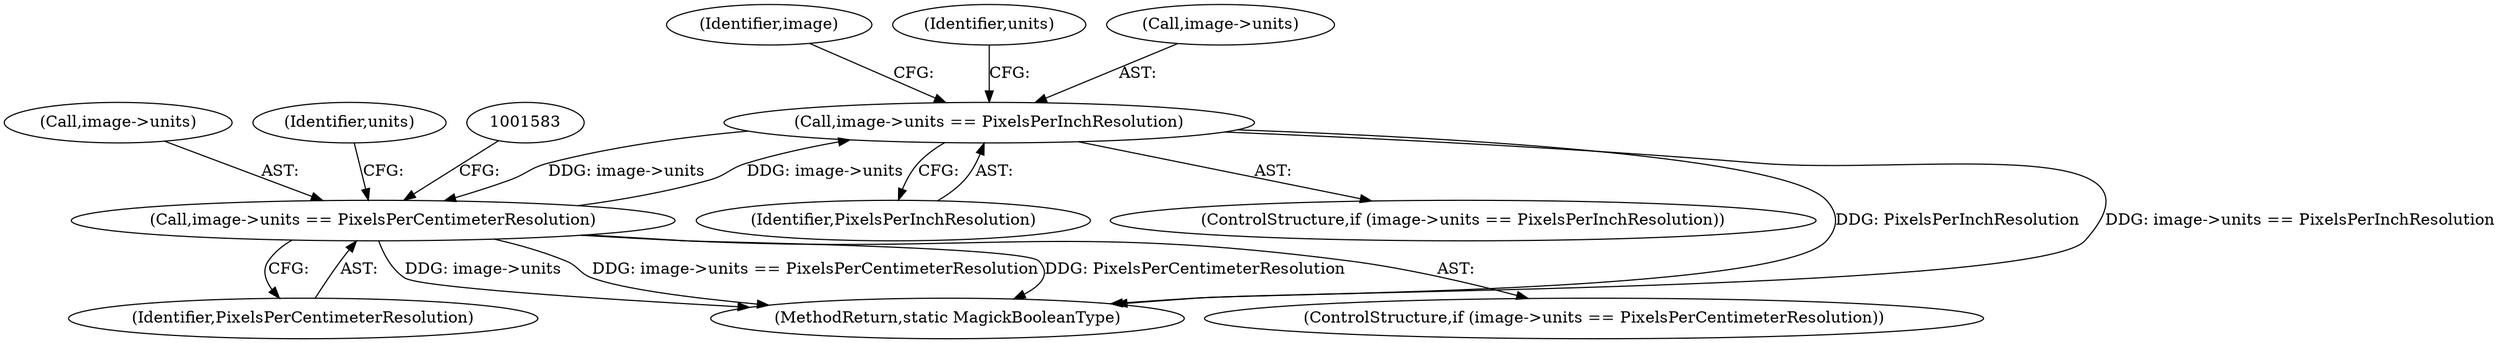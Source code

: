 digraph "0_ImageMagick6_3c53413eb544cc567309b4c86485eae43e956112@pointer" {
"1001565" [label="(Call,image->units == PixelsPerInchResolution)"];
"1001574" [label="(Call,image->units == PixelsPerCentimeterResolution)"];
"1001565" [label="(Call,image->units == PixelsPerInchResolution)"];
"1001574" [label="(Call,image->units == PixelsPerCentimeterResolution)"];
"1001565" [label="(Call,image->units == PixelsPerInchResolution)"];
"1001576" [label="(Identifier,image)"];
"1001575" [label="(Call,image->units)"];
"1001569" [label="(Identifier,PixelsPerInchResolution)"];
"1001578" [label="(Identifier,PixelsPerCentimeterResolution)"];
"1001571" [label="(Identifier,units)"];
"1001566" [label="(Call,image->units)"];
"1002936" [label="(MethodReturn,static MagickBooleanType)"];
"1001564" [label="(ControlStructure,if (image->units == PixelsPerInchResolution))"];
"1001573" [label="(ControlStructure,if (image->units == PixelsPerCentimeterResolution))"];
"1001580" [label="(Identifier,units)"];
"1001565" -> "1001564"  [label="AST: "];
"1001565" -> "1001569"  [label="CFG: "];
"1001566" -> "1001565"  [label="AST: "];
"1001569" -> "1001565"  [label="AST: "];
"1001571" -> "1001565"  [label="CFG: "];
"1001576" -> "1001565"  [label="CFG: "];
"1001565" -> "1002936"  [label="DDG: PixelsPerInchResolution"];
"1001565" -> "1002936"  [label="DDG: image->units == PixelsPerInchResolution"];
"1001574" -> "1001565"  [label="DDG: image->units"];
"1001565" -> "1001574"  [label="DDG: image->units"];
"1001574" -> "1001573"  [label="AST: "];
"1001574" -> "1001578"  [label="CFG: "];
"1001575" -> "1001574"  [label="AST: "];
"1001578" -> "1001574"  [label="AST: "];
"1001580" -> "1001574"  [label="CFG: "];
"1001583" -> "1001574"  [label="CFG: "];
"1001574" -> "1002936"  [label="DDG: image->units == PixelsPerCentimeterResolution"];
"1001574" -> "1002936"  [label="DDG: PixelsPerCentimeterResolution"];
"1001574" -> "1002936"  [label="DDG: image->units"];
}
